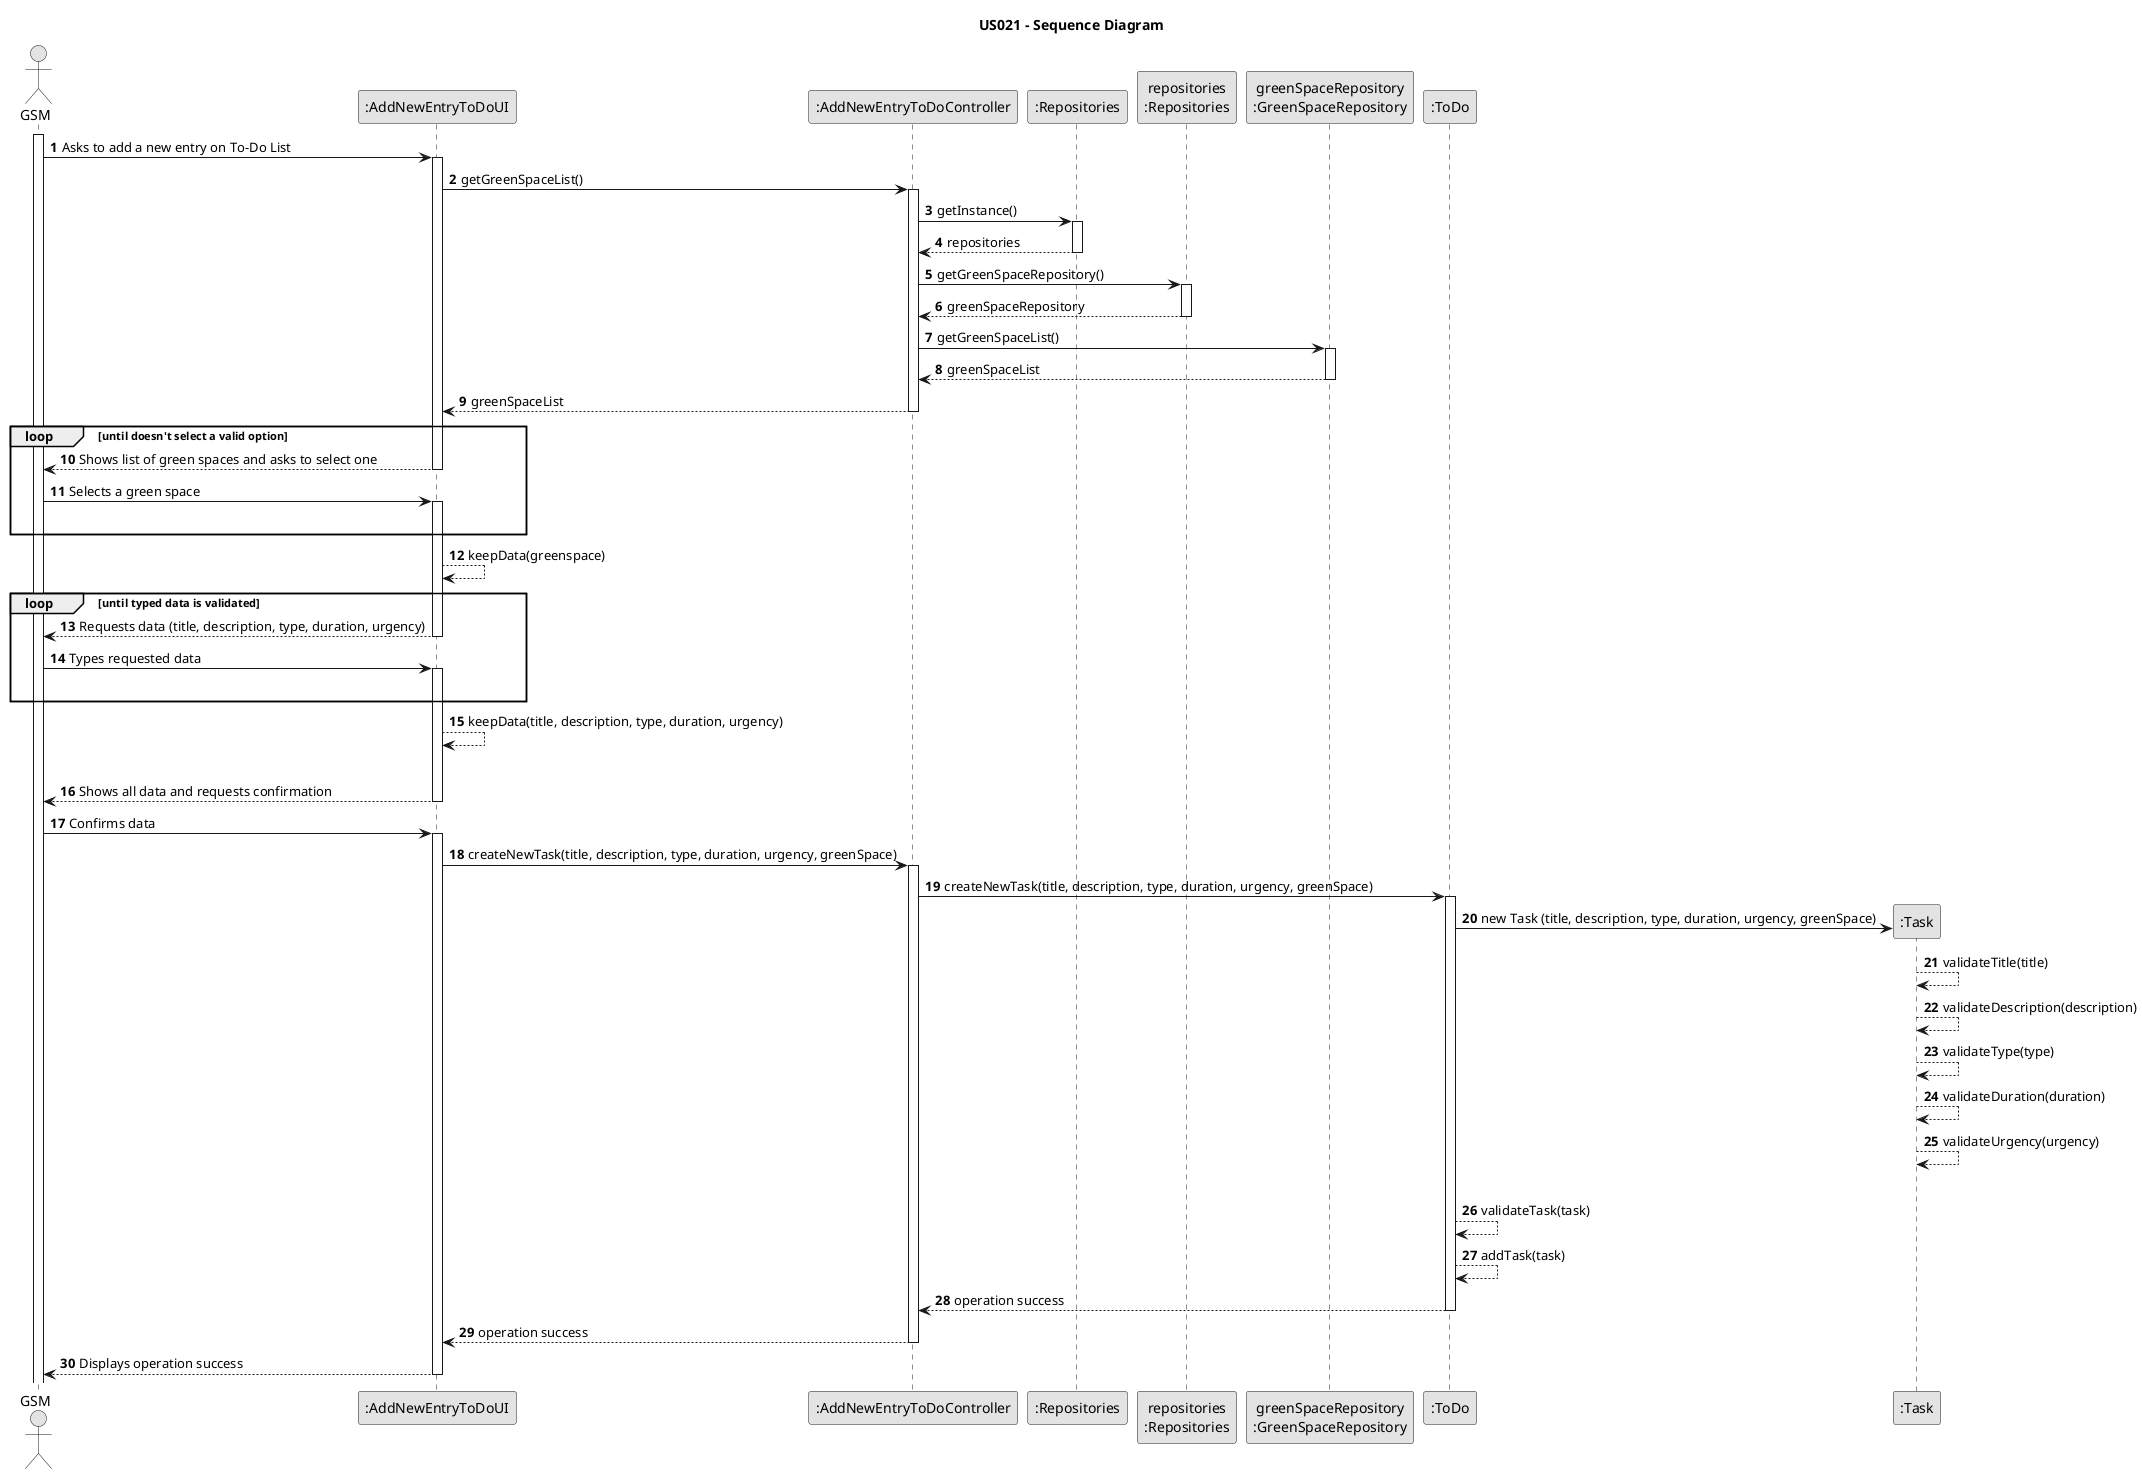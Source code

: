 @startuml
skinparam monochrome true
skinparam packageStyle rectangle
skinparam shadowing false

title US021 - Sequence Diagram

autonumber

actor "GSM" as GSM
participant ":AddNewEntryToDoUI" as UI
participant ":AddNewEntryToDoController" as CTRL
participant ":Repositories" as REPO
participant "repositories\n:Repositories" as REPOInstance
participant "greenSpaceRepository\n:GreenSpaceRepository" as GreenSpaceREPO
participant ":ToDo" as Todo
participant ":Task" as Task

activate GSM

    GSM -> UI : Asks to add a new entry on To-Do List
    activate UI

    UI -> CTRL : getGreenSpaceList()
    activate CTRL

        CTRL -> REPO : getInstance()
        activate REPO

            REPO --> CTRL : repositories
        deactivate REPO
        CTRL -> REPOInstance: getGreenSpaceRepository()

        activate REPOInstance

            REPOInstance --> CTRL : greenSpaceRepository
        deactivate REPOInstance

        CTRL -> GreenSpaceREPO : getGreenSpaceList()
        activate GreenSpaceREPO
        GreenSpaceREPO --> CTRL : greenSpaceList
        deactivate GreenSpaceREPO








CTRL --> UI : greenSpaceList
    deactivate CTRL


    loop until doesn't select a valid option
                    UI --> GSM : Shows list of green spaces and asks to select one
                deactivate UI

                GSM -> UI : Selects a green space

                activate UI
                |||
                end

            UI --> UI : keepData(greenspace)


    loop until typed data is validated

        UI --> GSM : Requests data (title, description, type, duration, urgency)
    deactivate UI

    GSM -> UI : Types requested data

    activate UI
    |||

    end

        UI --> UI : keepData(title, description, type, duration, urgency)
        |||


                UI --> GSM : Shows all data and requests confirmation
deactivate UI
    GSM -> UI : Confirms data

    activate UI

    UI -> CTRL : createNewTask(title, description, type, duration, urgency, greenSpace)
    activate CTRL

        CTRL -> Todo : createNewTask(title, description, type, duration, urgency, greenSpace)

        activate Todo

            Todo -> Task** : new Task (title, description, type, duration, urgency, greenSpace)

            Task --> Task : validateTitle(title)

            Task --> Task : validateDescription(description)

            Task --> Task : validateType(type)

            Task --> Task : validateDuration(duration)

            Task --> Task : validateUrgency(urgency)

           |||

            Todo --> Todo : validateTask(task)

            Todo --> Todo : addTask(task)

            Todo --> CTRL : operation success
            deactivate Todo
            CTRL --> UI : operation success
            deactivate CTRL
        UI --> GSM : Displays operation success
    deactivate UI

@enduml